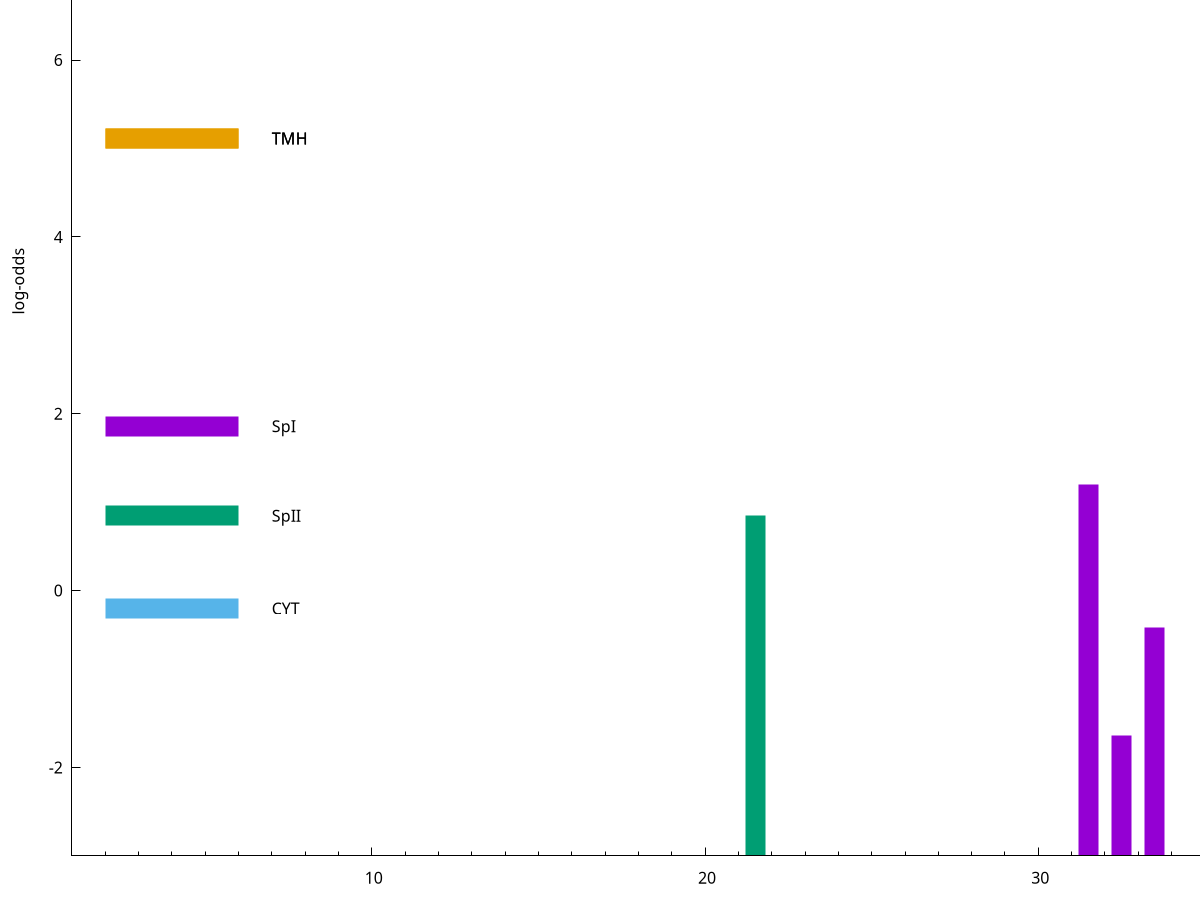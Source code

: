 set title "LipoP predictions for SRR4017929.gff"
set size 2., 1.4
set xrange [1:70] 
set mxtics 10
set yrange [-3:10]
set y2range [0:13]
set ylabel "log-odds"
set term postscript eps color solid "Helvetica" 30
set output "SRR4017929.gff71.eps"
set arrow from 2,5.11181 to 6,5.11181 nohead lt 4 lw 20
set label "TMH" at 7,5.11181
set arrow from 2,1.85922 to 6,1.85922 nohead lt 1 lw 20
set label "SpI" at 7,1.85922
set arrow from 2,0.845834 to 6,0.845834 nohead lt 2 lw 20
set label "SpII" at 7,0.845834
set arrow from 2,-0.200913 to 6,-0.200913 nohead lt 3 lw 20
set label "CYT" at 7,-0.200913
set arrow from 2,5.11181 to 6,5.11181 nohead lt 4 lw 20
set label "TMH" at 7,5.11181
# NOTE: The scores below are the log-odds scores with the threshold
# NOTE: subtracted (a hack to make gnuplot make the histogram all
# NOTE: look nice).
plot "-" axes x1y2 title "" with impulses lt 2 lw 20, "-" axes x1y2 title "" with impulses lt 1 lw 20
21.500000 3.845834
e
31.500000 4.197010
33.500000 2.580583
32.500000 1.363400
e
exit
